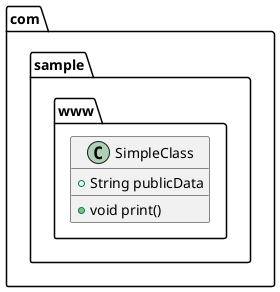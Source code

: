 @startuml
namespace com.sample.www {
    class SimpleClass {
        + String publicData
        + void print()
    }
}
@enduml
